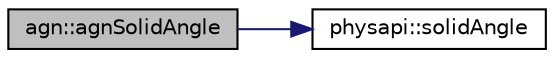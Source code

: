 digraph "agn::agnSolidAngle"
{
 // LATEX_PDF_SIZE
  edge [fontname="Helvetica",fontsize="10",labelfontname="Helvetica",labelfontsize="10"];
  node [fontname="Helvetica",fontsize="10",shape=record];
  rankdir="LR";
  Node1 [label="agn::agnSolidAngle",height=0.2,width=0.4,color="black", fillcolor="grey75", style="filled", fontcolor="black",tooltip="Get the total solid angle of an agn angular portion."];
  Node1 -> Node2 [color="midnightblue",fontsize="10",style="solid",fontname="Helvetica"];
  Node2 [label="physapi::solidAngle",height=0.2,width=0.4,color="black", fillcolor="white", style="filled",URL="$group__core.html#gae0f80af1083e32e7ae24f831eaa83a5c",tooltip="Get the solid angle of a cone with a given half opening angle theta."];
}
